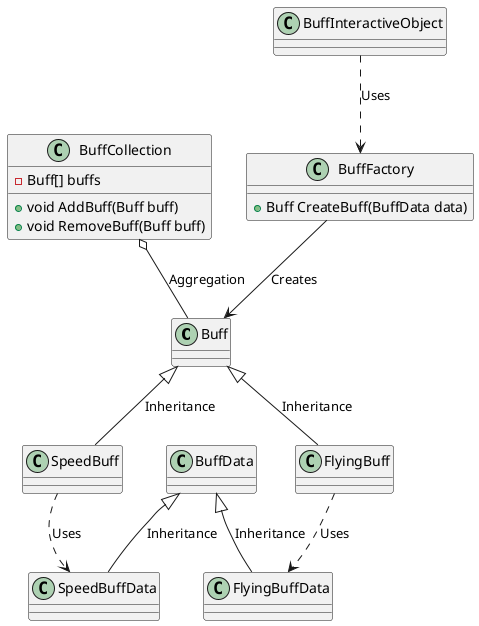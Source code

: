 ﻿@startuml
class "Buff" as buff {
}

class "SpeedBuff" as speedBuff {
}
buff <|-- speedBuff : Inheritance
speedBuff..>speedBuffData : Uses

class "FlyingBuff" as flyingBuff {
}
buff <|-- flyingBuff : Inheritance
flyingBuff..>flyingBuffData : Uses

class "BuffData" as buffData {
}

class "SpeedBuffData" as speedBuffData {
}
buffData <|-- speedBuffData : Inheritance

class "FlyingBuffData" as flyingBuffData {
}
buffData <|-- flyingBuffData : Inheritance

class "BuffCollection" as buffCollection {
    -Buff[] buffs
    +void AddBuff(Buff buff)
    +void RemoveBuff(Buff buff)
}

class "BuffFactory" as buffFactory {
    +Buff CreateBuff(BuffData data)
}

class "BuffInteractiveObject" as buffInteractiveObject {
}

buffFactory --> buff : Creates
buffCollection o-- buff : Aggregation
buffInteractiveObject ..> buffFactory : Uses

@enduml